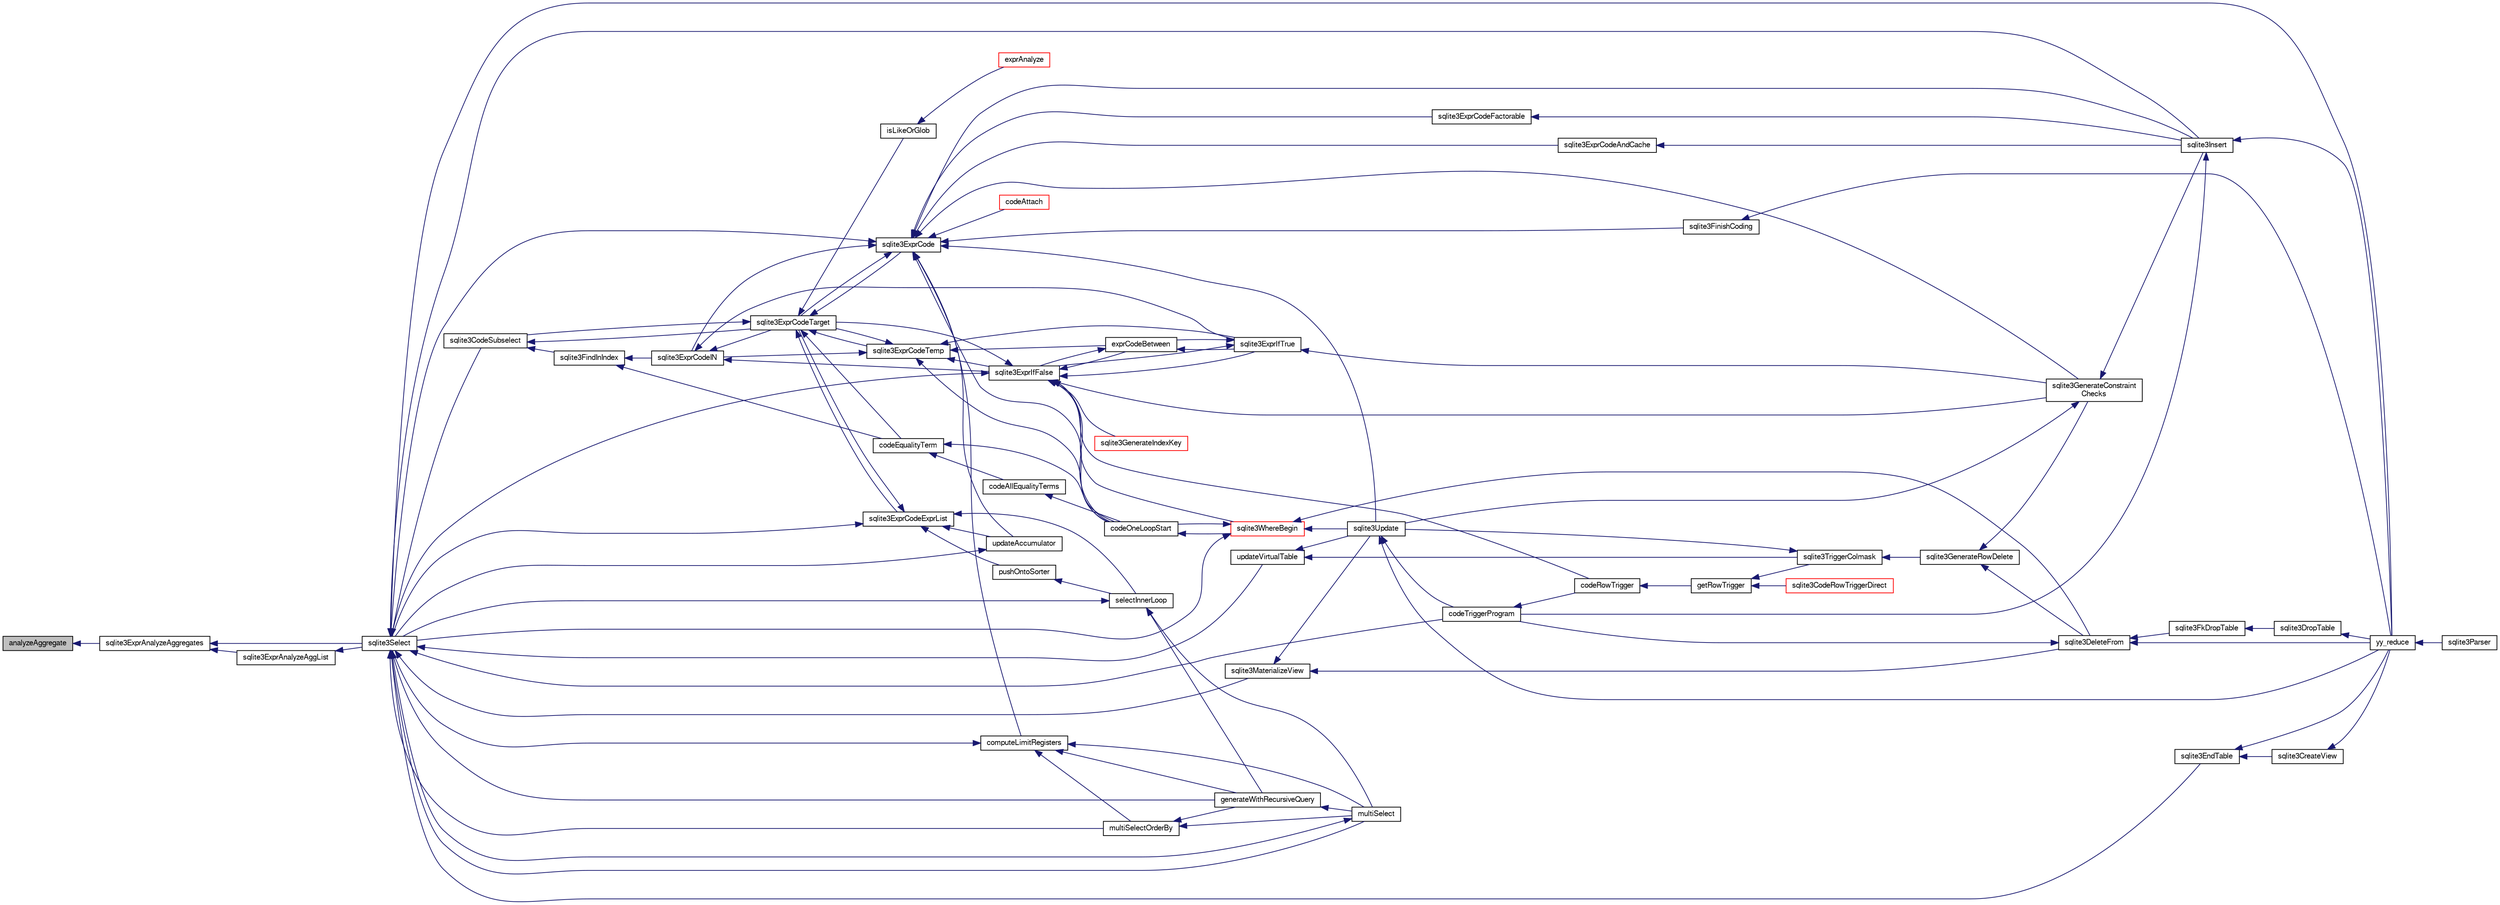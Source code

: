 digraph "analyzeAggregate"
{
  edge [fontname="FreeSans",fontsize="10",labelfontname="FreeSans",labelfontsize="10"];
  node [fontname="FreeSans",fontsize="10",shape=record];
  rankdir="LR";
  Node7947 [label="analyzeAggregate",height=0.2,width=0.4,color="black", fillcolor="grey75", style="filled", fontcolor="black"];
  Node7947 -> Node7948 [dir="back",color="midnightblue",fontsize="10",style="solid",fontname="FreeSans"];
  Node7948 [label="sqlite3ExprAnalyzeAggregates",height=0.2,width=0.4,color="black", fillcolor="white", style="filled",URL="$sqlite3_8c.html#a37993a67d19990d8bb9bd8bb93d3eee6"];
  Node7948 -> Node7949 [dir="back",color="midnightblue",fontsize="10",style="solid",fontname="FreeSans"];
  Node7949 [label="sqlite3ExprAnalyzeAggList",height=0.2,width=0.4,color="black", fillcolor="white", style="filled",URL="$sqlite3_8c.html#ad2faad4ff685aea8e3fbf839b8fb95a2"];
  Node7949 -> Node7950 [dir="back",color="midnightblue",fontsize="10",style="solid",fontname="FreeSans"];
  Node7950 [label="sqlite3Select",height=0.2,width=0.4,color="black", fillcolor="white", style="filled",URL="$sqlite3_8c.html#a2465ee8c956209ba4b272477b7c21a45"];
  Node7950 -> Node7951 [dir="back",color="midnightblue",fontsize="10",style="solid",fontname="FreeSans"];
  Node7951 [label="sqlite3CodeSubselect",height=0.2,width=0.4,color="black", fillcolor="white", style="filled",URL="$sqlite3_8c.html#aa69b46d2204a1d1b110107a1be12ee0c"];
  Node7951 -> Node7952 [dir="back",color="midnightblue",fontsize="10",style="solid",fontname="FreeSans"];
  Node7952 [label="sqlite3FindInIndex",height=0.2,width=0.4,color="black", fillcolor="white", style="filled",URL="$sqlite3_8c.html#af7d8c56ab0231f44bb5f87b3fafeffb2"];
  Node7952 -> Node7953 [dir="back",color="midnightblue",fontsize="10",style="solid",fontname="FreeSans"];
  Node7953 [label="sqlite3ExprCodeIN",height=0.2,width=0.4,color="black", fillcolor="white", style="filled",URL="$sqlite3_8c.html#ad9cf4f5b5ffb90c24a4a0900c8626193"];
  Node7953 -> Node7954 [dir="back",color="midnightblue",fontsize="10",style="solid",fontname="FreeSans"];
  Node7954 [label="sqlite3ExprCodeTarget",height=0.2,width=0.4,color="black", fillcolor="white", style="filled",URL="$sqlite3_8c.html#a4f308397a0a3ed299ed31aaa1ae2a293"];
  Node7954 -> Node7951 [dir="back",color="midnightblue",fontsize="10",style="solid",fontname="FreeSans"];
  Node7954 -> Node7955 [dir="back",color="midnightblue",fontsize="10",style="solid",fontname="FreeSans"];
  Node7955 [label="sqlite3ExprCodeTemp",height=0.2,width=0.4,color="black", fillcolor="white", style="filled",URL="$sqlite3_8c.html#a3bc5c1ccb3c5851847e2aeb4a84ae1fc"];
  Node7955 -> Node7953 [dir="back",color="midnightblue",fontsize="10",style="solid",fontname="FreeSans"];
  Node7955 -> Node7954 [dir="back",color="midnightblue",fontsize="10",style="solid",fontname="FreeSans"];
  Node7955 -> Node7956 [dir="back",color="midnightblue",fontsize="10",style="solid",fontname="FreeSans"];
  Node7956 [label="exprCodeBetween",height=0.2,width=0.4,color="black", fillcolor="white", style="filled",URL="$sqlite3_8c.html#abd053493214542bca8f406f42145d173"];
  Node7956 -> Node7957 [dir="back",color="midnightblue",fontsize="10",style="solid",fontname="FreeSans"];
  Node7957 [label="sqlite3ExprIfTrue",height=0.2,width=0.4,color="black", fillcolor="white", style="filled",URL="$sqlite3_8c.html#ad93a55237c23e1b743ab1f59df1a1444"];
  Node7957 -> Node7956 [dir="back",color="midnightblue",fontsize="10",style="solid",fontname="FreeSans"];
  Node7957 -> Node7958 [dir="back",color="midnightblue",fontsize="10",style="solid",fontname="FreeSans"];
  Node7958 [label="sqlite3ExprIfFalse",height=0.2,width=0.4,color="black", fillcolor="white", style="filled",URL="$sqlite3_8c.html#af97ecccb5d56e321e118414b08f65b71"];
  Node7958 -> Node7954 [dir="back",color="midnightblue",fontsize="10",style="solid",fontname="FreeSans"];
  Node7958 -> Node7956 [dir="back",color="midnightblue",fontsize="10",style="solid",fontname="FreeSans"];
  Node7958 -> Node7957 [dir="back",color="midnightblue",fontsize="10",style="solid",fontname="FreeSans"];
  Node7958 -> Node7959 [dir="back",color="midnightblue",fontsize="10",style="solid",fontname="FreeSans"];
  Node7959 [label="sqlite3GenerateIndexKey",height=0.2,width=0.4,color="red", fillcolor="white", style="filled",URL="$sqlite3_8c.html#ab85ac93d5c5e6760f45f07897be7f272"];
  Node7958 -> Node7985 [dir="back",color="midnightblue",fontsize="10",style="solid",fontname="FreeSans"];
  Node7985 [label="sqlite3GenerateConstraint\lChecks",height=0.2,width=0.4,color="black", fillcolor="white", style="filled",URL="$sqlite3_8c.html#aef639c1e6a0c0a67ca6e7690ad931bd2"];
  Node7985 -> Node7983 [dir="back",color="midnightblue",fontsize="10",style="solid",fontname="FreeSans"];
  Node7983 [label="sqlite3Insert",height=0.2,width=0.4,color="black", fillcolor="white", style="filled",URL="$sqlite3_8c.html#a5b17c9c2000bae6bdff8e6be48d7dc2b"];
  Node7983 -> Node7976 [dir="back",color="midnightblue",fontsize="10",style="solid",fontname="FreeSans"];
  Node7976 [label="codeTriggerProgram",height=0.2,width=0.4,color="black", fillcolor="white", style="filled",URL="$sqlite3_8c.html#a120801f59d9281d201d2ff4b2606836e"];
  Node7976 -> Node7977 [dir="back",color="midnightblue",fontsize="10",style="solid",fontname="FreeSans"];
  Node7977 [label="codeRowTrigger",height=0.2,width=0.4,color="black", fillcolor="white", style="filled",URL="$sqlite3_8c.html#a463cea5aaaf388b560b206570a0022fc"];
  Node7977 -> Node7978 [dir="back",color="midnightblue",fontsize="10",style="solid",fontname="FreeSans"];
  Node7978 [label="getRowTrigger",height=0.2,width=0.4,color="black", fillcolor="white", style="filled",URL="$sqlite3_8c.html#a69626ef20b540d1a2b19cf56f3f45689"];
  Node7978 -> Node7979 [dir="back",color="midnightblue",fontsize="10",style="solid",fontname="FreeSans"];
  Node7979 [label="sqlite3CodeRowTriggerDirect",height=0.2,width=0.4,color="red", fillcolor="white", style="filled",URL="$sqlite3_8c.html#ad92829f9001bcf89a0299dad5a48acd4"];
  Node7978 -> Node7984 [dir="back",color="midnightblue",fontsize="10",style="solid",fontname="FreeSans"];
  Node7984 [label="sqlite3TriggerColmask",height=0.2,width=0.4,color="black", fillcolor="white", style="filled",URL="$sqlite3_8c.html#acace8e99e37ae5e84ea03c65e820c540"];
  Node7984 -> Node7972 [dir="back",color="midnightblue",fontsize="10",style="solid",fontname="FreeSans"];
  Node7972 [label="sqlite3GenerateRowDelete",height=0.2,width=0.4,color="black", fillcolor="white", style="filled",URL="$sqlite3_8c.html#a2c76cbf3027fc18fdbb8cb4cd96b77d9"];
  Node7972 -> Node7973 [dir="back",color="midnightblue",fontsize="10",style="solid",fontname="FreeSans"];
  Node7973 [label="sqlite3DeleteFrom",height=0.2,width=0.4,color="black", fillcolor="white", style="filled",URL="$sqlite3_8c.html#ab9b4b45349188b49eabb23f94608a091"];
  Node7973 -> Node7974 [dir="back",color="midnightblue",fontsize="10",style="solid",fontname="FreeSans"];
  Node7974 [label="sqlite3FkDropTable",height=0.2,width=0.4,color="black", fillcolor="white", style="filled",URL="$sqlite3_8c.html#a1218c6fc74e89152ceaa4760e82f5ef9"];
  Node7974 -> Node7975 [dir="back",color="midnightblue",fontsize="10",style="solid",fontname="FreeSans"];
  Node7975 [label="sqlite3DropTable",height=0.2,width=0.4,color="black", fillcolor="white", style="filled",URL="$sqlite3_8c.html#a5534f77364b5568783c0e50db3c9defb"];
  Node7975 -> Node7963 [dir="back",color="midnightblue",fontsize="10",style="solid",fontname="FreeSans"];
  Node7963 [label="yy_reduce",height=0.2,width=0.4,color="black", fillcolor="white", style="filled",URL="$sqlite3_8c.html#a7c419a9b25711c666a9a2449ef377f14"];
  Node7963 -> Node7964 [dir="back",color="midnightblue",fontsize="10",style="solid",fontname="FreeSans"];
  Node7964 [label="sqlite3Parser",height=0.2,width=0.4,color="black", fillcolor="white", style="filled",URL="$sqlite3_8c.html#a0327d71a5fabe0b6a343d78a2602e72a"];
  Node7973 -> Node7976 [dir="back",color="midnightblue",fontsize="10",style="solid",fontname="FreeSans"];
  Node7973 -> Node7963 [dir="back",color="midnightblue",fontsize="10",style="solid",fontname="FreeSans"];
  Node7972 -> Node7985 [dir="back",color="midnightblue",fontsize="10",style="solid",fontname="FreeSans"];
  Node7984 -> Node7981 [dir="back",color="midnightblue",fontsize="10",style="solid",fontname="FreeSans"];
  Node7981 [label="sqlite3Update",height=0.2,width=0.4,color="black", fillcolor="white", style="filled",URL="$sqlite3_8c.html#ac5aa67c46e8cc8174566fabe6809fafa"];
  Node7981 -> Node7976 [dir="back",color="midnightblue",fontsize="10",style="solid",fontname="FreeSans"];
  Node7981 -> Node7963 [dir="back",color="midnightblue",fontsize="10",style="solid",fontname="FreeSans"];
  Node7983 -> Node7963 [dir="back",color="midnightblue",fontsize="10",style="solid",fontname="FreeSans"];
  Node7985 -> Node7981 [dir="back",color="midnightblue",fontsize="10",style="solid",fontname="FreeSans"];
  Node7958 -> Node7950 [dir="back",color="midnightblue",fontsize="10",style="solid",fontname="FreeSans"];
  Node7958 -> Node7977 [dir="back",color="midnightblue",fontsize="10",style="solid",fontname="FreeSans"];
  Node7958 -> Node7991 [dir="back",color="midnightblue",fontsize="10",style="solid",fontname="FreeSans"];
  Node7991 [label="codeOneLoopStart",height=0.2,width=0.4,color="black", fillcolor="white", style="filled",URL="$sqlite3_8c.html#aa868875120b151c169cc79139ed6e008"];
  Node7991 -> Node7988 [dir="back",color="midnightblue",fontsize="10",style="solid",fontname="FreeSans"];
  Node7988 [label="sqlite3WhereBegin",height=0.2,width=0.4,color="red", fillcolor="white", style="filled",URL="$sqlite3_8c.html#acad049f5c9a96a8118cffd5e5ce89f7c"];
  Node7988 -> Node7973 [dir="back",color="midnightblue",fontsize="10",style="solid",fontname="FreeSans"];
  Node7988 -> Node7950 [dir="back",color="midnightblue",fontsize="10",style="solid",fontname="FreeSans"];
  Node7988 -> Node7981 [dir="back",color="midnightblue",fontsize="10",style="solid",fontname="FreeSans"];
  Node7988 -> Node7991 [dir="back",color="midnightblue",fontsize="10",style="solid",fontname="FreeSans"];
  Node7958 -> Node7988 [dir="back",color="midnightblue",fontsize="10",style="solid",fontname="FreeSans"];
  Node7957 -> Node7985 [dir="back",color="midnightblue",fontsize="10",style="solid",fontname="FreeSans"];
  Node7956 -> Node7958 [dir="back",color="midnightblue",fontsize="10",style="solid",fontname="FreeSans"];
  Node7955 -> Node7957 [dir="back",color="midnightblue",fontsize="10",style="solid",fontname="FreeSans"];
  Node7955 -> Node7958 [dir="back",color="midnightblue",fontsize="10",style="solid",fontname="FreeSans"];
  Node7955 -> Node7991 [dir="back",color="midnightblue",fontsize="10",style="solid",fontname="FreeSans"];
  Node7954 -> Node7992 [dir="back",color="midnightblue",fontsize="10",style="solid",fontname="FreeSans"];
  Node7992 [label="sqlite3ExprCode",height=0.2,width=0.4,color="black", fillcolor="white", style="filled",URL="$sqlite3_8c.html#a75f270fb0b111b86924cca4ea507b417"];
  Node7992 -> Node7953 [dir="back",color="midnightblue",fontsize="10",style="solid",fontname="FreeSans"];
  Node7992 -> Node7954 [dir="back",color="midnightblue",fontsize="10",style="solid",fontname="FreeSans"];
  Node7992 -> Node7993 [dir="back",color="midnightblue",fontsize="10",style="solid",fontname="FreeSans"];
  Node7993 [label="sqlite3ExprCodeFactorable",height=0.2,width=0.4,color="black", fillcolor="white", style="filled",URL="$sqlite3_8c.html#a843f7fd58eec5a683c1fd8435fcd1e84"];
  Node7993 -> Node7983 [dir="back",color="midnightblue",fontsize="10",style="solid",fontname="FreeSans"];
  Node7992 -> Node7994 [dir="back",color="midnightblue",fontsize="10",style="solid",fontname="FreeSans"];
  Node7994 [label="sqlite3ExprCodeAndCache",height=0.2,width=0.4,color="black", fillcolor="white", style="filled",URL="$sqlite3_8c.html#ae3e46527d9b7fc9cb9236d21a5e6b1d8"];
  Node7994 -> Node7983 [dir="back",color="midnightblue",fontsize="10",style="solid",fontname="FreeSans"];
  Node7992 -> Node7995 [dir="back",color="midnightblue",fontsize="10",style="solid",fontname="FreeSans"];
  Node7995 [label="codeAttach",height=0.2,width=0.4,color="red", fillcolor="white", style="filled",URL="$sqlite3_8c.html#ade4e9e30d828a19c191fdcb098676d5b"];
  Node7992 -> Node7998 [dir="back",color="midnightblue",fontsize="10",style="solid",fontname="FreeSans"];
  Node7998 [label="sqlite3FinishCoding",height=0.2,width=0.4,color="black", fillcolor="white", style="filled",URL="$sqlite3_8c.html#a651bc5b446c276c092705856d995b278"];
  Node7998 -> Node7963 [dir="back",color="midnightblue",fontsize="10",style="solid",fontname="FreeSans"];
  Node7992 -> Node7983 [dir="back",color="midnightblue",fontsize="10",style="solid",fontname="FreeSans"];
  Node7992 -> Node7985 [dir="back",color="midnightblue",fontsize="10",style="solid",fontname="FreeSans"];
  Node7992 -> Node7999 [dir="back",color="midnightblue",fontsize="10",style="solid",fontname="FreeSans"];
  Node7999 [label="computeLimitRegisters",height=0.2,width=0.4,color="black", fillcolor="white", style="filled",URL="$sqlite3_8c.html#ae9d37055e4905929b6f6cda5461e2f37"];
  Node7999 -> Node8000 [dir="back",color="midnightblue",fontsize="10",style="solid",fontname="FreeSans"];
  Node8000 [label="generateWithRecursiveQuery",height=0.2,width=0.4,color="black", fillcolor="white", style="filled",URL="$sqlite3_8c.html#ade2c3663fa9c3b9676507984b9483942"];
  Node8000 -> Node8001 [dir="back",color="midnightblue",fontsize="10",style="solid",fontname="FreeSans"];
  Node8001 [label="multiSelect",height=0.2,width=0.4,color="black", fillcolor="white", style="filled",URL="$sqlite3_8c.html#a6456c61f3d9b2389738753cedfa24fa7"];
  Node8001 -> Node7950 [dir="back",color="midnightblue",fontsize="10",style="solid",fontname="FreeSans"];
  Node7999 -> Node8001 [dir="back",color="midnightblue",fontsize="10",style="solid",fontname="FreeSans"];
  Node7999 -> Node8002 [dir="back",color="midnightblue",fontsize="10",style="solid",fontname="FreeSans"];
  Node8002 [label="multiSelectOrderBy",height=0.2,width=0.4,color="black", fillcolor="white", style="filled",URL="$sqlite3_8c.html#afcdb8488c6f4dfdadaf9f04bca35b808"];
  Node8002 -> Node8000 [dir="back",color="midnightblue",fontsize="10",style="solid",fontname="FreeSans"];
  Node8002 -> Node8001 [dir="back",color="midnightblue",fontsize="10",style="solid",fontname="FreeSans"];
  Node7999 -> Node7950 [dir="back",color="midnightblue",fontsize="10",style="solid",fontname="FreeSans"];
  Node7992 -> Node8003 [dir="back",color="midnightblue",fontsize="10",style="solid",fontname="FreeSans"];
  Node8003 [label="updateAccumulator",height=0.2,width=0.4,color="black", fillcolor="white", style="filled",URL="$sqlite3_8c.html#a1681660dd3ecd50c8727d6e56a537bd9"];
  Node8003 -> Node7950 [dir="back",color="midnightblue",fontsize="10",style="solid",fontname="FreeSans"];
  Node7992 -> Node7950 [dir="back",color="midnightblue",fontsize="10",style="solid",fontname="FreeSans"];
  Node7992 -> Node7981 [dir="back",color="midnightblue",fontsize="10",style="solid",fontname="FreeSans"];
  Node7992 -> Node7991 [dir="back",color="midnightblue",fontsize="10",style="solid",fontname="FreeSans"];
  Node7954 -> Node8004 [dir="back",color="midnightblue",fontsize="10",style="solid",fontname="FreeSans"];
  Node8004 [label="sqlite3ExprCodeExprList",height=0.2,width=0.4,color="black", fillcolor="white", style="filled",URL="$sqlite3_8c.html#a05b2b3dc3de7565de24eb3a2ff4e9566"];
  Node8004 -> Node7954 [dir="back",color="midnightblue",fontsize="10",style="solid",fontname="FreeSans"];
  Node8004 -> Node8005 [dir="back",color="midnightblue",fontsize="10",style="solid",fontname="FreeSans"];
  Node8005 [label="pushOntoSorter",height=0.2,width=0.4,color="black", fillcolor="white", style="filled",URL="$sqlite3_8c.html#a4555397beb584a386e7739cf022a6651"];
  Node8005 -> Node8006 [dir="back",color="midnightblue",fontsize="10",style="solid",fontname="FreeSans"];
  Node8006 [label="selectInnerLoop",height=0.2,width=0.4,color="black", fillcolor="white", style="filled",URL="$sqlite3_8c.html#ababe0933661ebe67eb0e6074bb1fd411"];
  Node8006 -> Node8000 [dir="back",color="midnightblue",fontsize="10",style="solid",fontname="FreeSans"];
  Node8006 -> Node8001 [dir="back",color="midnightblue",fontsize="10",style="solid",fontname="FreeSans"];
  Node8006 -> Node7950 [dir="back",color="midnightblue",fontsize="10",style="solid",fontname="FreeSans"];
  Node8004 -> Node8006 [dir="back",color="midnightblue",fontsize="10",style="solid",fontname="FreeSans"];
  Node8004 -> Node8003 [dir="back",color="midnightblue",fontsize="10",style="solid",fontname="FreeSans"];
  Node8004 -> Node7950 [dir="back",color="midnightblue",fontsize="10",style="solid",fontname="FreeSans"];
  Node7954 -> Node8007 [dir="back",color="midnightblue",fontsize="10",style="solid",fontname="FreeSans"];
  Node8007 [label="isLikeOrGlob",height=0.2,width=0.4,color="black", fillcolor="white", style="filled",URL="$sqlite3_8c.html#a6c38e495198bf8976f68d1a6ebd74a50"];
  Node8007 -> Node8008 [dir="back",color="midnightblue",fontsize="10",style="solid",fontname="FreeSans"];
  Node8008 [label="exprAnalyze",height=0.2,width=0.4,color="red", fillcolor="white", style="filled",URL="$sqlite3_8c.html#acb10e48c9a4184a4edd9bfd5b14ad0b7"];
  Node7954 -> Node8016 [dir="back",color="midnightblue",fontsize="10",style="solid",fontname="FreeSans"];
  Node8016 [label="codeEqualityTerm",height=0.2,width=0.4,color="black", fillcolor="white", style="filled",URL="$sqlite3_8c.html#ad88a57073f031452c9843e97f15acc47"];
  Node8016 -> Node8017 [dir="back",color="midnightblue",fontsize="10",style="solid",fontname="FreeSans"];
  Node8017 [label="codeAllEqualityTerms",height=0.2,width=0.4,color="black", fillcolor="white", style="filled",URL="$sqlite3_8c.html#a3095598b812500a4efe41bf17cd49381"];
  Node8017 -> Node7991 [dir="back",color="midnightblue",fontsize="10",style="solid",fontname="FreeSans"];
  Node8016 -> Node7991 [dir="back",color="midnightblue",fontsize="10",style="solid",fontname="FreeSans"];
  Node7953 -> Node7957 [dir="back",color="midnightblue",fontsize="10",style="solid",fontname="FreeSans"];
  Node7953 -> Node7958 [dir="back",color="midnightblue",fontsize="10",style="solid",fontname="FreeSans"];
  Node7952 -> Node8016 [dir="back",color="midnightblue",fontsize="10",style="solid",fontname="FreeSans"];
  Node7951 -> Node7954 [dir="back",color="midnightblue",fontsize="10",style="solid",fontname="FreeSans"];
  Node7950 -> Node7966 [dir="back",color="midnightblue",fontsize="10",style="solid",fontname="FreeSans"];
  Node7966 [label="sqlite3EndTable",height=0.2,width=0.4,color="black", fillcolor="white", style="filled",URL="$sqlite3_8c.html#a7b5f2c66c0f0b6f819d970ca389768b0"];
  Node7966 -> Node7967 [dir="back",color="midnightblue",fontsize="10",style="solid",fontname="FreeSans"];
  Node7967 [label="sqlite3CreateView",height=0.2,width=0.4,color="black", fillcolor="white", style="filled",URL="$sqlite3_8c.html#a9d85cb00ff71dee5cd9a019503a6982e"];
  Node7967 -> Node7963 [dir="back",color="midnightblue",fontsize="10",style="solid",fontname="FreeSans"];
  Node7966 -> Node7963 [dir="back",color="midnightblue",fontsize="10",style="solid",fontname="FreeSans"];
  Node7950 -> Node8018 [dir="back",color="midnightblue",fontsize="10",style="solid",fontname="FreeSans"];
  Node8018 [label="sqlite3MaterializeView",height=0.2,width=0.4,color="black", fillcolor="white", style="filled",URL="$sqlite3_8c.html#a4557984b0b75f998fb0c3f231c9b1def"];
  Node8018 -> Node7973 [dir="back",color="midnightblue",fontsize="10",style="solid",fontname="FreeSans"];
  Node8018 -> Node7981 [dir="back",color="midnightblue",fontsize="10",style="solid",fontname="FreeSans"];
  Node7950 -> Node7983 [dir="back",color="midnightblue",fontsize="10",style="solid",fontname="FreeSans"];
  Node7950 -> Node8000 [dir="back",color="midnightblue",fontsize="10",style="solid",fontname="FreeSans"];
  Node7950 -> Node8001 [dir="back",color="midnightblue",fontsize="10",style="solid",fontname="FreeSans"];
  Node7950 -> Node8002 [dir="back",color="midnightblue",fontsize="10",style="solid",fontname="FreeSans"];
  Node7950 -> Node7976 [dir="back",color="midnightblue",fontsize="10",style="solid",fontname="FreeSans"];
  Node7950 -> Node8019 [dir="back",color="midnightblue",fontsize="10",style="solid",fontname="FreeSans"];
  Node8019 [label="updateVirtualTable",height=0.2,width=0.4,color="black", fillcolor="white", style="filled",URL="$sqlite3_8c.html#a740220531db9293c39a2cdd7da3f74e1"];
  Node8019 -> Node7984 [dir="back",color="midnightblue",fontsize="10",style="solid",fontname="FreeSans"];
  Node8019 -> Node7981 [dir="back",color="midnightblue",fontsize="10",style="solid",fontname="FreeSans"];
  Node7950 -> Node7963 [dir="back",color="midnightblue",fontsize="10",style="solid",fontname="FreeSans"];
  Node7948 -> Node7950 [dir="back",color="midnightblue",fontsize="10",style="solid",fontname="FreeSans"];
}
